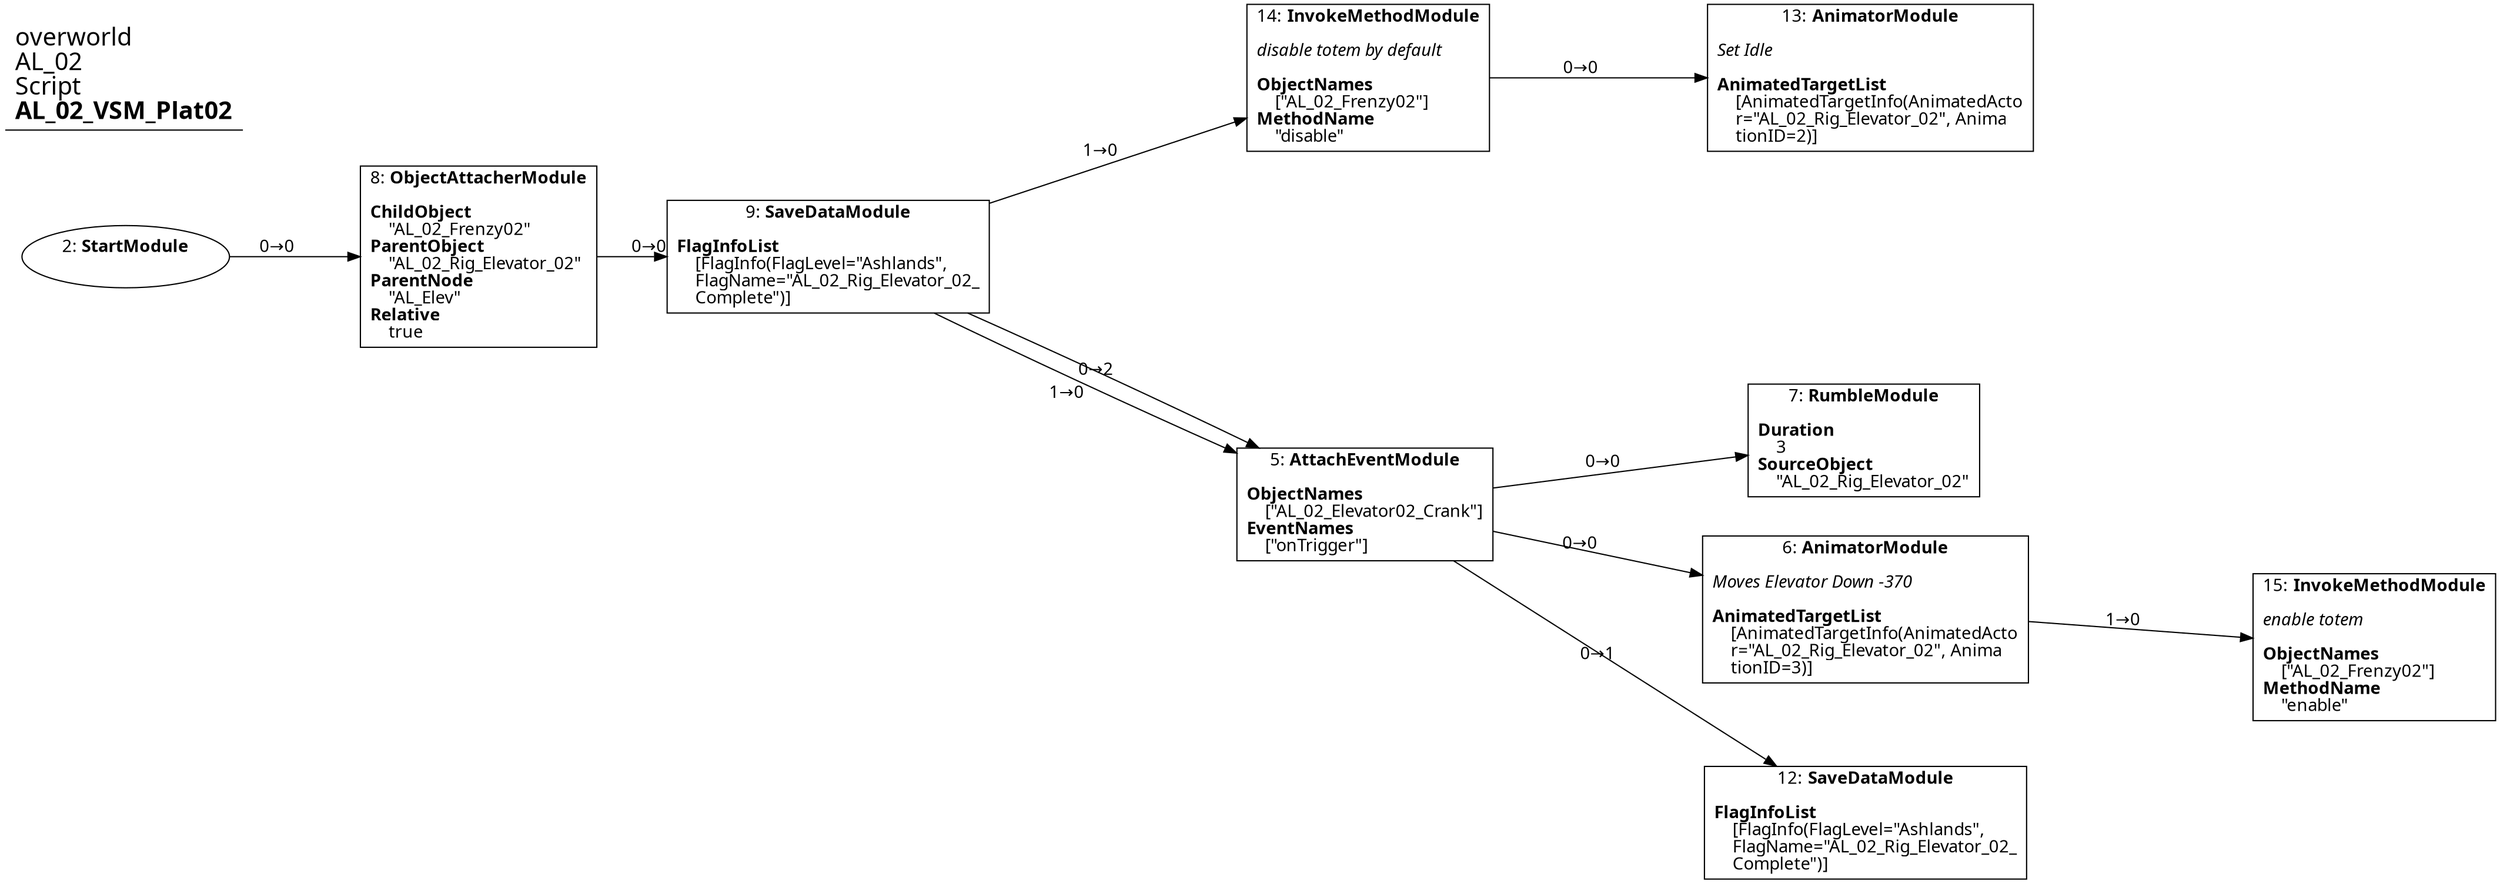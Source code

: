 digraph {
    layout = fdp;
    overlap = prism;
    sep = "+16";
    splines = spline;

    node [ shape = box ];

    graph [ fontname = "Segoe UI" ];
    node [ fontname = "Segoe UI" ];
    edge [ fontname = "Segoe UI" ];

    2 [ label = <2: <b>StartModule</b><br/><br/>> ];
    2 [ shape = oval ]
    2 [ pos = "-0.71000004,0.007!" ];
    2 -> 8 [ label = "0→0" ];

    5 [ label = <5: <b>AttachEventModule</b><br/><br/><b>ObjectNames</b><br align="left"/>    [&quot;AL_02_Elevator02_Crank&quot;]<br align="left"/><b>EventNames</b><br align="left"/>    [&quot;onTrigger&quot;]<br align="left"/>> ];
    5 [ pos = "0.045,-0.14400001!" ];
    5 -> 6 [ label = "0→0" ];
    5 -> 7 [ label = "0→0" ];
    5 -> 12 [ label = "0→1" ];

    6 [ label = <6: <b>AnimatorModule</b><br/><br/><i>Moves Elevator Down -370<br align="left"/></i><br align="left"/><b>AnimatedTargetList</b><br align="left"/>    [AnimatedTargetInfo(AnimatedActo<br align="left"/>    r=&quot;AL_02_Rig_Elevator_02&quot;, Anima<br align="left"/>    tionID=3)]<br align="left"/>> ];
    6 [ pos = "0.35000002,-0.208!" ];
    6 -> 15 [ label = "1→0" ];

    7 [ label = <7: <b>RumbleModule</b><br/><br/><b>Duration</b><br align="left"/>    3<br align="left"/><b>SourceObject</b><br align="left"/>    &quot;AL_02_Rig_Elevator_02&quot;<br align="left"/>> ];
    7 [ pos = "0.349,-0.105000004!" ];

    8 [ label = <8: <b>ObjectAttacherModule</b><br/><br/><b>ChildObject</b><br align="left"/>    &quot;AL_02_Frenzy02&quot;<br align="left"/><b>ParentObject</b><br align="left"/>    &quot;AL_02_Rig_Elevator_02&quot;<br align="left"/><b>ParentNode</b><br align="left"/>    &quot;AL_Elev&quot;<br align="left"/><b>Relative</b><br align="left"/>    true<br align="left"/>> ];
    8 [ pos = "-0.49500003,0.007!" ];
    8 -> 9 [ label = "0→0" ];

    9 [ label = <9: <b>SaveDataModule</b><br/><br/><b>FlagInfoList</b><br align="left"/>    [FlagInfo(FlagLevel=&quot;Ashlands&quot;, <br align="left"/>    FlagName=&quot;AL_02_Rig_Elevator_02_<br align="left"/>    Complete&quot;)]<br align="left"/>> ];
    9 [ pos = "-0.282,0.007!" ];
    9 -> 5 [ label = "0→2" ];
    9 -> 5 [ label = "1→0" ];
    9 -> 14 [ label = "1→0" ];

    12 [ label = <12: <b>SaveDataModule</b><br/><br/><b>FlagInfoList</b><br align="left"/>    [FlagInfo(FlagLevel=&quot;Ashlands&quot;, <br align="left"/>    FlagName=&quot;AL_02_Rig_Elevator_02_<br align="left"/>    Complete&quot;)]<br align="left"/>> ];
    12 [ pos = "0.35000002,-0.33800003!" ];

    13 [ label = <13: <b>AnimatorModule</b><br/><br/><i>Set Idle<br align="left"/></i><br align="left"/><b>AnimatedTargetList</b><br align="left"/>    [AnimatedTargetInfo(AnimatedActo<br align="left"/>    r=&quot;AL_02_Rig_Elevator_02&quot;, Anima<br align="left"/>    tionID=2)]<br align="left"/>> ];
    13 [ pos = "0.35300002,0.116000004!" ];

    14 [ label = <14: <b>InvokeMethodModule</b><br/><br/><i>disable totem by default<br align="left"/></i><br align="left"/><b>ObjectNames</b><br align="left"/>    [&quot;AL_02_Frenzy02&quot;]<br align="left"/><b>MethodName</b><br align="left"/>    &quot;disable&quot;<br align="left"/>> ];
    14 [ pos = "0.047000002,0.116000004!" ];
    14 -> 13 [ label = "0→0" ];

    15 [ label = <15: <b>InvokeMethodModule</b><br/><br/><i>enable totem<br align="left"/></i><br align="left"/><b>ObjectNames</b><br align="left"/>    [&quot;AL_02_Frenzy02&quot;]<br align="left"/><b>MethodName</b><br align="left"/>    &quot;enable&quot;<br align="left"/>> ];
    15 [ pos = "0.66,-0.231!" ];

    title [ pos = "-0.711,0.117000006!" ];
    title [ shape = underline ];
    title [ label = <<font point-size="20">overworld<br align="left"/>AL_02<br align="left"/>Script<br align="left"/><b>AL_02_VSM_Plat02</b><br align="left"/></font>> ];
}
